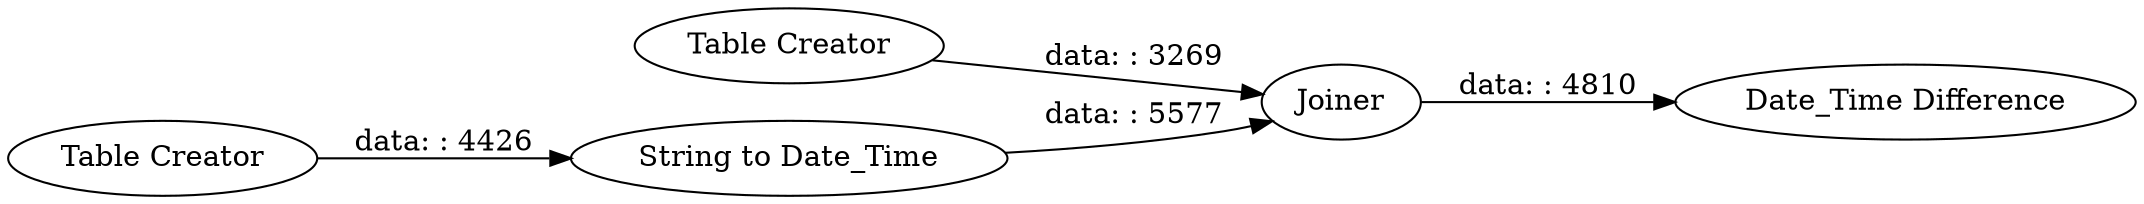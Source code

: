digraph {
	"-670760626177163752_8" [label=Joiner]
	"-670760626177163752_7" [label="Date_Time Difference"]
	"-670760626177163752_2" [label="Table Creator"]
	"-670760626177163752_1" [label="Table Creator"]
	"-670760626177163752_4" [label="String to Date_Time"]
	"-670760626177163752_1" -> "-670760626177163752_4" [label="data: : 4426"]
	"-670760626177163752_8" -> "-670760626177163752_7" [label="data: : 4810"]
	"-670760626177163752_2" -> "-670760626177163752_8" [label="data: : 3269"]
	"-670760626177163752_4" -> "-670760626177163752_8" [label="data: : 5577"]
	rankdir=LR
}
